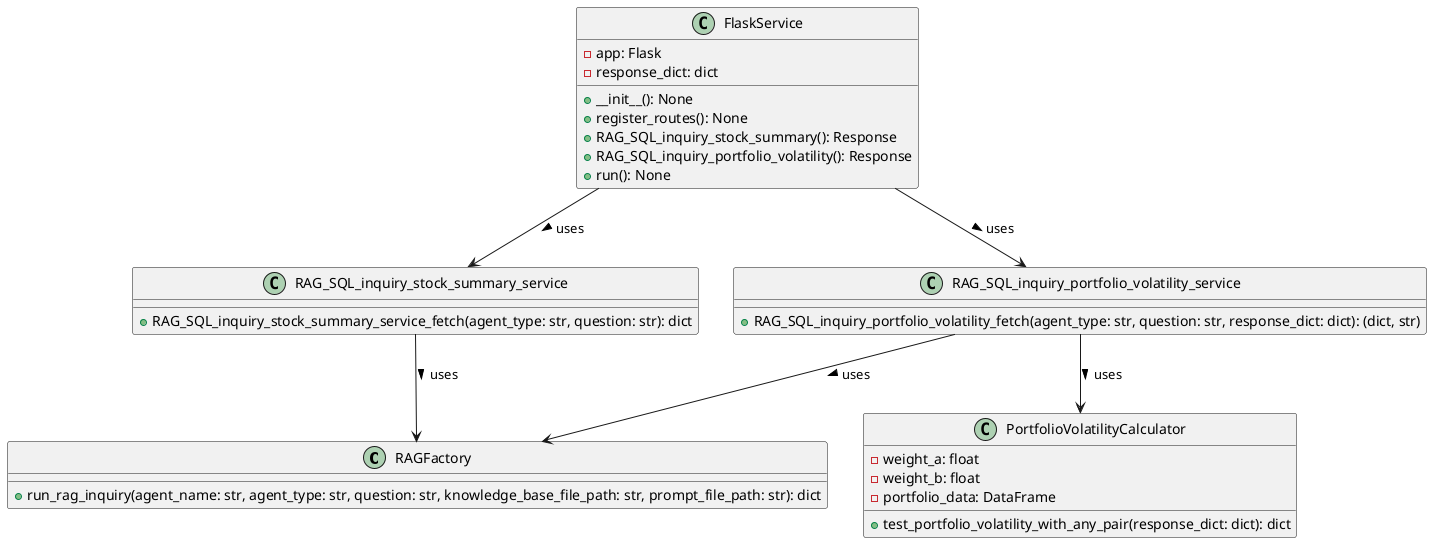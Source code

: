 @startuml

class RAGFactory {
  +run_rag_inquiry(agent_name: str, agent_type: str, question: str, knowledge_base_file_path: str, prompt_file_path: str): dict
}

class RAG_SQL_inquiry_stock_summary_service {
  +RAG_SQL_inquiry_stock_summary_service_fetch(agent_type: str, question: str): dict
}

class FlaskService {
  -app: Flask
  -response_dict: dict
  +__init__(): None
  +register_routes(): None
  +RAG_SQL_inquiry_stock_summary(): Response
  +RAG_SQL_inquiry_portfolio_volatility(): Response
  +run(): None
}

class RAG_SQL_inquiry_portfolio_volatility_service {
  +RAG_SQL_inquiry_portfolio_volatility_fetch(agent_type: str, question: str, response_dict: dict): (dict, str)
}

class PortfolioVolatilityCalculator {
  -weight_a: float
  -weight_b: float
  -portfolio_data: DataFrame
  +test_portfolio_volatility_with_any_pair(response_dict: dict): dict
}

RAG_SQL_inquiry_stock_summary_service --> RAGFactory: uses >
FlaskService --> RAG_SQL_inquiry_stock_summary_service: uses >
FlaskService --> RAG_SQL_inquiry_portfolio_volatility_service: uses >
RAG_SQL_inquiry_portfolio_volatility_service --> RAGFactory: uses >
RAG_SQL_inquiry_portfolio_volatility_service --> PortfolioVolatilityCalculator: uses >

@enduml
